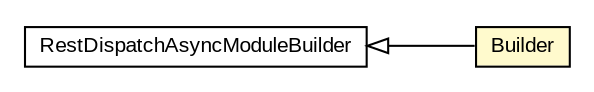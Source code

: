 #!/usr/local/bin/dot
#
# Class diagram 
# Generated by UMLGraph version R5_6-24-gf6e263 (http://www.umlgraph.org/)
#

digraph G {
	edge [fontname="arial",fontsize=10,labelfontname="arial",labelfontsize=10];
	node [fontname="arial",fontsize=10,shape=plaintext];
	nodesep=0.25;
	ranksep=0.5;
	rankdir=LR;
	// com.gwtplatform.dispatch.rest.client.gin.RestDispatchAsyncModuleBuilder
	c454529 [label=<<table title="com.gwtplatform.dispatch.rest.client.gin.RestDispatchAsyncModuleBuilder" border="0" cellborder="1" cellspacing="0" cellpadding="2" port="p" href="./RestDispatchAsyncModuleBuilder.html">
		<tr><td><table border="0" cellspacing="0" cellpadding="1">
<tr><td align="center" balign="center"> RestDispatchAsyncModuleBuilder </td></tr>
		</table></td></tr>
		</table>>, URL="./RestDispatchAsyncModuleBuilder.html", fontname="arial", fontcolor="black", fontsize=10.0];
	// com.gwtplatform.dispatch.rest.client.gin.RestDispatchAsyncModule.Builder
	c454531 [label=<<table title="com.gwtplatform.dispatch.rest.client.gin.RestDispatchAsyncModule.Builder" border="0" cellborder="1" cellspacing="0" cellpadding="2" port="p" bgcolor="lemonChiffon" href="./RestDispatchAsyncModule.Builder.html">
		<tr><td><table border="0" cellspacing="0" cellpadding="1">
<tr><td align="center" balign="center"> Builder </td></tr>
		</table></td></tr>
		</table>>, URL="./RestDispatchAsyncModule.Builder.html", fontname="arial", fontcolor="black", fontsize=10.0];
	//com.gwtplatform.dispatch.rest.client.gin.RestDispatchAsyncModule.Builder extends com.gwtplatform.dispatch.rest.client.gin.RestDispatchAsyncModuleBuilder
	c454529:p -> c454531:p [dir=back,arrowtail=empty];
}

